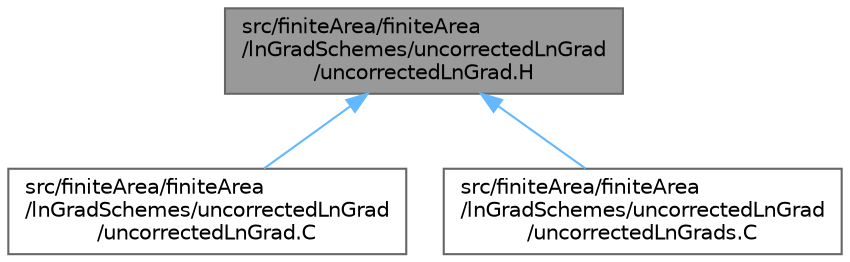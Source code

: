 digraph "src/finiteArea/finiteArea/lnGradSchemes/uncorrectedLnGrad/uncorrectedLnGrad.H"
{
 // LATEX_PDF_SIZE
  bgcolor="transparent";
  edge [fontname=Helvetica,fontsize=10,labelfontname=Helvetica,labelfontsize=10];
  node [fontname=Helvetica,fontsize=10,shape=box,height=0.2,width=0.4];
  Node1 [id="Node000001",label="src/finiteArea/finiteArea\l/lnGradSchemes/uncorrectedLnGrad\l/uncorrectedLnGrad.H",height=0.2,width=0.4,color="gray40", fillcolor="grey60", style="filled", fontcolor="black",tooltip=" "];
  Node1 -> Node2 [id="edge1_Node000001_Node000002",dir="back",color="steelblue1",style="solid",tooltip=" "];
  Node2 [id="Node000002",label="src/finiteArea/finiteArea\l/lnGradSchemes/uncorrectedLnGrad\l/uncorrectedLnGrad.C",height=0.2,width=0.4,color="grey40", fillcolor="white", style="filled",URL="$uncorrectedLnGrad_8C.html",tooltip=" "];
  Node1 -> Node3 [id="edge2_Node000001_Node000003",dir="back",color="steelblue1",style="solid",tooltip=" "];
  Node3 [id="Node000003",label="src/finiteArea/finiteArea\l/lnGradSchemes/uncorrectedLnGrad\l/uncorrectedLnGrads.C",height=0.2,width=0.4,color="grey40", fillcolor="white", style="filled",URL="$uncorrectedLnGrads_8C.html",tooltip=" "];
}

